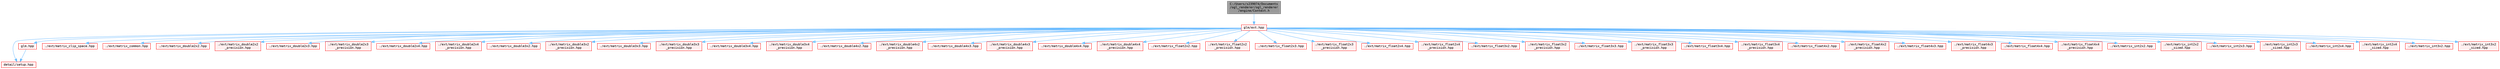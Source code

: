 digraph "C:/Users/s239074/Documents/ogl_renderer/ogl_renderer/engine/Context.h"
{
 // LATEX_PDF_SIZE
  bgcolor="transparent";
  edge [fontname=Terminal,fontsize=10,labelfontname=Helvetica,labelfontsize=10];
  node [fontname=Terminal,fontsize=10,shape=box,height=0.2,width=0.4];
  Node1 [label="C:/Users/s239074/Documents\l/ogl_renderer/ogl_renderer\l/engine/Context.h",height=0.2,width=0.4,color="gray40", fillcolor="grey60", style="filled", fontcolor="black",tooltip=" "];
  Node1 -> Node2 [color="steelblue1",style="solid"];
  Node2 [label="glm/ext.hpp",height=0.2,width=0.4,color="red", fillcolor="#FFF0F0", style="filled",URL="$ext_8hpp.html",tooltip=" "];
  Node2 -> Node3 [color="steelblue1",style="solid"];
  Node3 [label="detail/setup.hpp",height=0.2,width=0.4,color="red", fillcolor="#FFF0F0", style="filled",URL="$setup_8hpp.html",tooltip=" "];
  Node2 -> Node7 [color="steelblue1",style="solid"];
  Node7 [label="glm.hpp",height=0.2,width=0.4,color="red", fillcolor="#FFF0F0", style="filled",URL="$glm_8hpp.html",tooltip=" "];
  Node7 -> Node3 [color="steelblue1",style="solid"];
  Node2 -> Node146 [color="steelblue1",style="solid"];
  Node146 [label="./ext/matrix_clip_space.hpp",height=0.2,width=0.4,color="red", fillcolor="#FFF0F0", style="filled",URL="$matrix__clip__space_8hpp.html",tooltip=" "];
  Node2 -> Node150 [color="steelblue1",style="solid"];
  Node150 [label="./ext/matrix_common.hpp",height=0.2,width=0.4,color="red", fillcolor="#FFF0F0", style="filled",URL="$matrix__common_8hpp.html",tooltip=" "];
  Node2 -> Node58 [color="steelblue1",style="solid"];
  Node58 [label="./ext/matrix_double2x2.hpp",height=0.2,width=0.4,color="red", fillcolor="#FFF0F0", style="filled",URL="$matrix__double2x2_8hpp.html",tooltip=" "];
  Node2 -> Node132 [color="steelblue1",style="solid"];
  Node132 [label="./ext/matrix_double2x2\l_precision.hpp",height=0.2,width=0.4,color="red", fillcolor="#FFF0F0", style="filled",URL="$matrix__double2x2__precision_8hpp.html",tooltip=" "];
  Node2 -> Node63 [color="steelblue1",style="solid"];
  Node63 [label="./ext/matrix_double2x3.hpp",height=0.2,width=0.4,color="red", fillcolor="#FFF0F0", style="filled",URL="$matrix__double2x3_8hpp.html",tooltip=" "];
  Node2 -> Node66 [color="steelblue1",style="solid"];
  Node66 [label="./ext/matrix_double2x3\l_precision.hpp",height=0.2,width=0.4,color="red", fillcolor="#FFF0F0", style="filled",URL="$matrix__double2x3__precision_8hpp.html",tooltip=" "];
  Node2 -> Node70 [color="steelblue1",style="solid"];
  Node70 [label="./ext/matrix_double2x4.hpp",height=0.2,width=0.4,color="red", fillcolor="#FFF0F0", style="filled",URL="$matrix__double2x4_8hpp.html",tooltip=" "];
  Node2 -> Node73 [color="steelblue1",style="solid"];
  Node73 [label="./ext/matrix_double2x4\l_precision.hpp",height=0.2,width=0.4,color="red", fillcolor="#FFF0F0", style="filled",URL="$matrix__double2x4__precision_8hpp.html",tooltip=" "];
  Node2 -> Node77 [color="steelblue1",style="solid"];
  Node77 [label="./ext/matrix_double3x2.hpp",height=0.2,width=0.4,color="red", fillcolor="#FFF0F0", style="filled",URL="$matrix__double3x2_8hpp.html",tooltip=" "];
  Node2 -> Node80 [color="steelblue1",style="solid"];
  Node80 [label="./ext/matrix_double3x2\l_precision.hpp",height=0.2,width=0.4,color="red", fillcolor="#FFF0F0", style="filled",URL="$matrix__double3x2__precision_8hpp.html",tooltip=" "];
  Node2 -> Node84 [color="steelblue1",style="solid"];
  Node84 [label="./ext/matrix_double3x3.hpp",height=0.2,width=0.4,color="red", fillcolor="#FFF0F0", style="filled",URL="$matrix__double3x3_8hpp.html",tooltip=" "];
  Node2 -> Node87 [color="steelblue1",style="solid"];
  Node87 [label="./ext/matrix_double3x3\l_precision.hpp",height=0.2,width=0.4,color="red", fillcolor="#FFF0F0", style="filled",URL="$matrix__double3x3__precision_8hpp.html",tooltip=" "];
  Node2 -> Node91 [color="steelblue1",style="solid"];
  Node91 [label="./ext/matrix_double3x4.hpp",height=0.2,width=0.4,color="red", fillcolor="#FFF0F0", style="filled",URL="$matrix__double3x4_8hpp.html",tooltip=" "];
  Node2 -> Node94 [color="steelblue1",style="solid"];
  Node94 [label="./ext/matrix_double3x4\l_precision.hpp",height=0.2,width=0.4,color="red", fillcolor="#FFF0F0", style="filled",URL="$matrix__double3x4__precision_8hpp.html",tooltip=" "];
  Node2 -> Node98 [color="steelblue1",style="solid"];
  Node98 [label="./ext/matrix_double4x2.hpp",height=0.2,width=0.4,color="red", fillcolor="#FFF0F0", style="filled",URL="$matrix__double4x2_8hpp.html",tooltip=" "];
  Node2 -> Node101 [color="steelblue1",style="solid"];
  Node101 [label="./ext/matrix_double4x2\l_precision.hpp",height=0.2,width=0.4,color="red", fillcolor="#FFF0F0", style="filled",URL="$matrix__double4x2__precision_8hpp.html",tooltip=" "];
  Node2 -> Node105 [color="steelblue1",style="solid"];
  Node105 [label="./ext/matrix_double4x3.hpp",height=0.2,width=0.4,color="red", fillcolor="#FFF0F0", style="filled",URL="$matrix__double4x3_8hpp.html",tooltip=" "];
  Node2 -> Node108 [color="steelblue1",style="solid"];
  Node108 [label="./ext/matrix_double4x3\l_precision.hpp",height=0.2,width=0.4,color="red", fillcolor="#FFF0F0", style="filled",URL="$matrix__double4x3__precision_8hpp.html",tooltip=" "];
  Node2 -> Node112 [color="steelblue1",style="solid"];
  Node112 [label="./ext/matrix_double4x4.hpp",height=0.2,width=0.4,color="red", fillcolor="#FFF0F0", style="filled",URL="$matrix__double4x4_8hpp.html",tooltip=" "];
  Node2 -> Node115 [color="steelblue1",style="solid"];
  Node115 [label="./ext/matrix_double4x4\l_precision.hpp",height=0.2,width=0.4,color="red", fillcolor="#FFF0F0", style="filled",URL="$matrix__double4x4__precision_8hpp.html",tooltip=" "];
  Node2 -> Node133 [color="steelblue1",style="solid"];
  Node133 [label="./ext/matrix_float2x2.hpp",height=0.2,width=0.4,color="red", fillcolor="#FFF0F0", style="filled",URL="$matrix__float2x2_8hpp.html",tooltip=" "];
  Node2 -> Node134 [color="steelblue1",style="solid"];
  Node134 [label="./ext/matrix_float2x2\l_precision.hpp",height=0.2,width=0.4,color="red", fillcolor="#FFF0F0", style="filled",URL="$matrix__float2x2__precision_8hpp.html",tooltip=" "];
  Node2 -> Node67 [color="steelblue1",style="solid"];
  Node67 [label="./ext/matrix_float2x3.hpp",height=0.2,width=0.4,color="red", fillcolor="#FFF0F0", style="filled",URL="$matrix__float2x3_8hpp.html",tooltip=" "];
  Node2 -> Node68 [color="steelblue1",style="solid"];
  Node68 [label="./ext/matrix_float2x3\l_precision.hpp",height=0.2,width=0.4,color="red", fillcolor="#FFF0F0", style="filled",URL="$matrix__float2x3__precision_8hpp.html",tooltip=" "];
  Node2 -> Node74 [color="steelblue1",style="solid"];
  Node74 [label="./ext/matrix_float2x4.hpp",height=0.2,width=0.4,color="red", fillcolor="#FFF0F0", style="filled",URL="$matrix__float2x4_8hpp.html",tooltip=" "];
  Node2 -> Node75 [color="steelblue1",style="solid"];
  Node75 [label="./ext/matrix_float2x4\l_precision.hpp",height=0.2,width=0.4,color="red", fillcolor="#FFF0F0", style="filled",URL="$matrix__float2x4__precision_8hpp.html",tooltip=" "];
  Node2 -> Node81 [color="steelblue1",style="solid"];
  Node81 [label="./ext/matrix_float3x2.hpp",height=0.2,width=0.4,color="red", fillcolor="#FFF0F0", style="filled",URL="$matrix__float3x2_8hpp.html",tooltip=" "];
  Node2 -> Node82 [color="steelblue1",style="solid"];
  Node82 [label="./ext/matrix_float3x2\l_precision.hpp",height=0.2,width=0.4,color="red", fillcolor="#FFF0F0", style="filled",URL="$matrix__float3x2__precision_8hpp.html",tooltip=" "];
  Node2 -> Node88 [color="steelblue1",style="solid"];
  Node88 [label="./ext/matrix_float3x3.hpp",height=0.2,width=0.4,color="red", fillcolor="#FFF0F0", style="filled",URL="$matrix__float3x3_8hpp.html",tooltip=" "];
  Node2 -> Node89 [color="steelblue1",style="solid"];
  Node89 [label="./ext/matrix_float3x3\l_precision.hpp",height=0.2,width=0.4,color="red", fillcolor="#FFF0F0", style="filled",URL="$matrix__float3x3__precision_8hpp.html",tooltip=" "];
  Node2 -> Node95 [color="steelblue1",style="solid"];
  Node95 [label="./ext/matrix_float3x4.hpp",height=0.2,width=0.4,color="red", fillcolor="#FFF0F0", style="filled",URL="$matrix__float3x4_8hpp.html",tooltip=" "];
  Node2 -> Node96 [color="steelblue1",style="solid"];
  Node96 [label="./ext/matrix_float3x4\l_precision.hpp",height=0.2,width=0.4,color="red", fillcolor="#FFF0F0", style="filled",URL="$matrix__float3x4__precision_8hpp.html",tooltip=" "];
  Node2 -> Node102 [color="steelblue1",style="solid"];
  Node102 [label="./ext/matrix_float4x2.hpp",height=0.2,width=0.4,color="red", fillcolor="#FFF0F0", style="filled",URL="$matrix__float4x2_8hpp.html",tooltip=" "];
  Node2 -> Node103 [color="steelblue1",style="solid"];
  Node103 [label="./ext/matrix_float4x2\l_precision.hpp",height=0.2,width=0.4,color="red", fillcolor="#FFF0F0", style="filled",URL="$matrix__float4x2__precision_8hpp.html",tooltip=" "];
  Node2 -> Node109 [color="steelblue1",style="solid"];
  Node109 [label="./ext/matrix_float4x3.hpp",height=0.2,width=0.4,color="red", fillcolor="#FFF0F0", style="filled",URL="$matrix__float4x3_8hpp.html",tooltip=" "];
  Node2 -> Node110 [color="steelblue1",style="solid"];
  Node110 [label="./ext/matrix_float4x3\l_precision.hpp",height=0.2,width=0.4,color="red", fillcolor="#FFF0F0", style="filled",URL="$matrix__float4x3__precision_8hpp.html",tooltip=" "];
  Node2 -> Node116 [color="steelblue1",style="solid"];
  Node116 [label="./ext/matrix_float4x4.hpp",height=0.2,width=0.4,color="red", fillcolor="#FFF0F0", style="filled",URL="$matrix__float4x4_8hpp.html",tooltip=" "];
  Node2 -> Node117 [color="steelblue1",style="solid"];
  Node117 [label="./ext/matrix_float4x4\l_precision.hpp",height=0.2,width=0.4,color="red", fillcolor="#FFF0F0", style="filled",URL="$matrix__float4x4__precision_8hpp.html",tooltip=" "];
  Node2 -> Node153 [color="steelblue1",style="solid"];
  Node153 [label="./ext/matrix_int2x2.hpp",height=0.2,width=0.4,color="red", fillcolor="#FFF0F0", style="filled",URL="$matrix__int2x2_8hpp.html",tooltip=" "];
  Node2 -> Node154 [color="steelblue1",style="solid"];
  Node154 [label="./ext/matrix_int2x2\l_sized.hpp",height=0.2,width=0.4,color="red", fillcolor="#FFF0F0", style="filled",URL="$matrix__int2x2__sized_8hpp.html",tooltip=" "];
  Node2 -> Node155 [color="steelblue1",style="solid"];
  Node155 [label="./ext/matrix_int2x3.hpp",height=0.2,width=0.4,color="red", fillcolor="#FFF0F0", style="filled",URL="$matrix__int2x3_8hpp.html",tooltip=" "];
  Node2 -> Node156 [color="steelblue1",style="solid"];
  Node156 [label="./ext/matrix_int2x3\l_sized.hpp",height=0.2,width=0.4,color="red", fillcolor="#FFF0F0", style="filled",URL="$matrix__int2x3__sized_8hpp.html",tooltip=" "];
  Node2 -> Node157 [color="steelblue1",style="solid"];
  Node157 [label="./ext/matrix_int2x4.hpp",height=0.2,width=0.4,color="red", fillcolor="#FFF0F0", style="filled",URL="$matrix__int2x4_8hpp.html",tooltip=" "];
  Node2 -> Node158 [color="steelblue1",style="solid"];
  Node158 [label="./ext/matrix_int2x4\l_sized.hpp",height=0.2,width=0.4,color="red", fillcolor="#FFF0F0", style="filled",URL="$matrix__int2x4__sized_8hpp.html",tooltip=" "];
  Node2 -> Node159 [color="steelblue1",style="solid"];
  Node159 [label="./ext/matrix_int3x2.hpp",height=0.2,width=0.4,color="red", fillcolor="#FFF0F0", style="filled",URL="$matrix__int3x2_8hpp.html",tooltip=" "];
  Node2 -> Node160 [color="steelblue1",style="solid"];
  Node160 [label="./ext/matrix_int3x2\l_sized.hpp",height=0.2,width=0.4,color="red", fillcolor="#FFF0F0", style="filled",URL="$matrix__int3x2__sized_8hpp.html",tooltip=" "];
}
